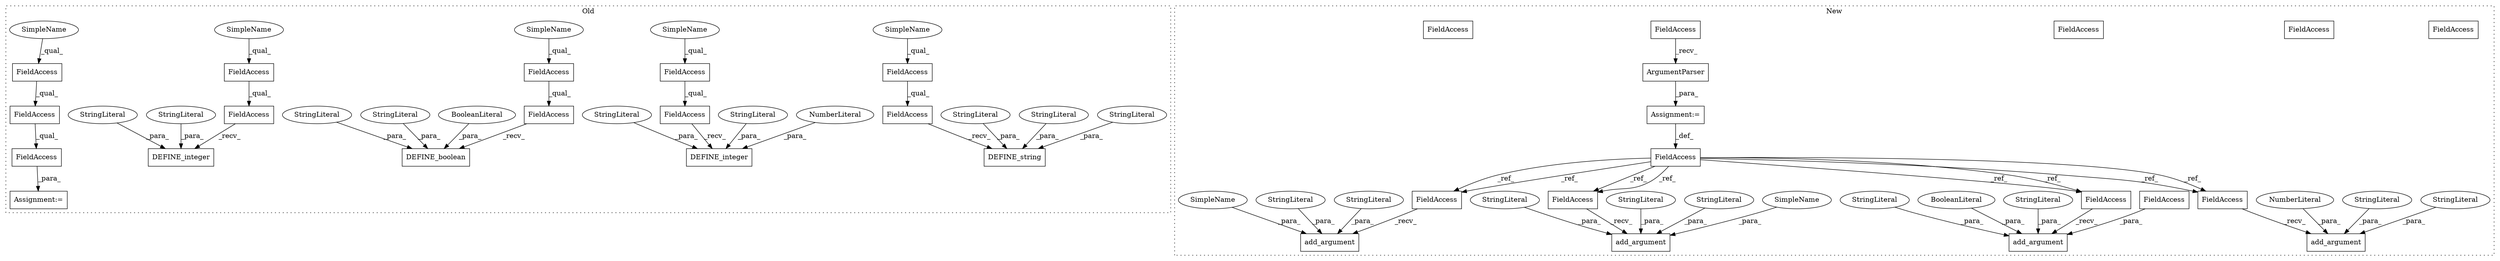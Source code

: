 digraph G {
subgraph cluster0 {
1 [label="DEFINE_integer" a="32" s="742,806" l="15,1" shape="box"];
4 [label="NumberLiteral" a="34" s="772" l="5" shape="ellipse"];
14 [label="FieldAccess" a="22" s="721" l="20" shape="box"];
15 [label="FieldAccess" a="22" s="721" l="14" shape="box"];
16 [label="FieldAccess" a="22" s="813" l="14" shape="box"];
17 [label="FieldAccess" a="22" s="813" l="20" shape="box"];
18 [label="DEFINE_boolean" a="32" s="834,898" l="15,1" shape="box"];
19 [label="FieldAccess" a="22" s="262" l="14" shape="box"];
20 [label="FieldAccess" a="22" s="262" l="20" shape="box"];
22 [label="FieldAccess" a="22" s="262" l="26" shape="box"];
23 [label="FieldAccess" a="22" s="498" l="14" shape="box"];
24 [label="FieldAccess" a="22" s="498" l="20" shape="box"];
25 [label="BooleanLiteral" a="9" s="860" l="5" shape="ellipse"];
27 [label="DEFINE_string" a="32" s="519,615" l="14,1" shape="box"];
31 [label="StringLiteral" a="45" s="571" l="44" shape="ellipse"];
32 [label="Assignment:=" a="7" s="261" l="1" shape="box"];
35 [label="StringLiteral" a="45" s="533" l="16" shape="ellipse"];
36 [label="StringLiteral" a="45" s="778" l="28" shape="ellipse"];
37 [label="StringLiteral" a="45" s="757" l="14" shape="ellipse"];
38 [label="StringLiteral" a="45" s="866" l="32" shape="ellipse"];
40 [label="StringLiteral" a="45" s="550" l="20" shape="ellipse"];
41 [label="StringLiteral" a="45" s="849" l="10" shape="ellipse"];
45 [label="FieldAccess" a="22" s="622" l="14" shape="box"];
46 [label="FieldAccess" a="22" s="622" l="20" shape="box"];
47 [label="DEFINE_integer" a="32" s="643,714" l="15,1" shape="box"];
50 [label="StringLiteral" a="45" s="686" l="28" shape="ellipse"];
51 [label="StringLiteral" a="45" s="658" l="20" shape="ellipse"];
52 [label="SimpleName" a="42" s="498" l="10" shape="ellipse"];
53 [label="SimpleName" a="42" s="813" l="10" shape="ellipse"];
54 [label="SimpleName" a="42" s="262" l="10" shape="ellipse"];
55 [label="SimpleName" a="42" s="721" l="10" shape="ellipse"];
56 [label="SimpleName" a="42" s="622" l="10" shape="ellipse"];
label = "Old";
style="dotted";
}
subgraph cluster1 {
2 [label="ArgumentParser" a="32" s="289" l="16" shape="box"];
3 [label="add_argument" a="32" s="318,409" l="13,1" shape="box"];
5 [label="FieldAccess" a="22" s="311" l="6" shape="box"];
6 [label="add_argument" a="32" s="719,787" l="13,1" shape="box"];
7 [label="NumberLiteral" a="34" s="753" l="5" shape="ellipse"];
8 [label="add_argument" a="32" s="801,870" l="13,1" shape="box"];
9 [label="FieldAccess" a="22" s="273" l="6" shape="box"];
10 [label="FieldAccess" a="22" s="503" l="6" shape="box"];
11 [label="FieldAccess" a="22" s="794" l="6" shape="box"];
12 [label="FieldAccess" a="22" s="827" l="4" shape="box"];
13 [label="FieldAccess" a="22" s="280" l="8" shape="box"];
21 [label="FieldAccess" a="22" s="712" l="6" shape="box"];
26 [label="BooleanLiteral" a="9" s="832" l="5" shape="ellipse"];
28 [label="StringLiteral" a="45" s="732" l="16" shape="ellipse"];
29 [label="StringLiteral" a="45" s="838" l="32" shape="ellipse"];
30 [label="StringLiteral" a="45" s="351" l="19" shape="ellipse"];
33 [label="Assignment:=" a="7" s="279" l="1" shape="box"];
34 [label="StringLiteral" a="45" s="814" l="12" shape="ellipse"];
39 [label="StringLiteral" a="45" s="759" l="28" shape="ellipse"];
42 [label="StringLiteral" a="45" s="331" l="12" shape="ellipse"];
43 [label="StringLiteral" a="45" s="371" l="38" shape="ellipse"];
44 [label="add_argument" a="32" s="510,614" l="13,1" shape="box"];
48 [label="StringLiteral" a="45" s="570" l="44" shape="ellipse"];
49 [label="StringLiteral" a="45" s="523" l="18" shape="ellipse"];
57 [label="FieldAccess" a="22" s="311" l="6" shape="box"];
58 [label="FieldAccess" a="22" s="503" l="6" shape="box"];
59 [label="FieldAccess" a="22" s="712" l="6" shape="box"];
60 [label="FieldAccess" a="22" s="794" l="6" shape="box"];
61 [label="SimpleName" a="42" s="542" l="6" shape="ellipse"];
62 [label="SimpleName" a="42" s="344" l="6" shape="ellipse"];
label = "New";
style="dotted";
}
2 -> 33 [label="_para_"];
4 -> 1 [label="_para_"];
7 -> 6 [label="_para_"];
9 -> 58 [label="_ref_"];
9 -> 59 [label="_ref_"];
9 -> 60 [label="_ref_"];
9 -> 60 [label="_ref_"];
9 -> 58 [label="_ref_"];
9 -> 57 [label="_ref_"];
9 -> 59 [label="_ref_"];
9 -> 57 [label="_ref_"];
12 -> 8 [label="_para_"];
13 -> 2 [label="_recv_"];
14 -> 1 [label="_recv_"];
15 -> 14 [label="_qual_"];
16 -> 17 [label="_qual_"];
17 -> 18 [label="_recv_"];
19 -> 20 [label="_qual_"];
20 -> 22 [label="_qual_"];
22 -> 32 [label="_para_"];
23 -> 24 [label="_qual_"];
24 -> 27 [label="_recv_"];
25 -> 18 [label="_para_"];
26 -> 8 [label="_para_"];
28 -> 6 [label="_para_"];
29 -> 8 [label="_para_"];
30 -> 3 [label="_para_"];
31 -> 27 [label="_para_"];
33 -> 9 [label="_def_"];
34 -> 8 [label="_para_"];
35 -> 27 [label="_para_"];
36 -> 1 [label="_para_"];
37 -> 1 [label="_para_"];
38 -> 18 [label="_para_"];
39 -> 6 [label="_para_"];
40 -> 27 [label="_para_"];
41 -> 18 [label="_para_"];
42 -> 3 [label="_para_"];
43 -> 3 [label="_para_"];
45 -> 46 [label="_qual_"];
46 -> 47 [label="_recv_"];
48 -> 44 [label="_para_"];
49 -> 44 [label="_para_"];
50 -> 47 [label="_para_"];
51 -> 47 [label="_para_"];
52 -> 23 [label="_qual_"];
53 -> 16 [label="_qual_"];
54 -> 19 [label="_qual_"];
55 -> 15 [label="_qual_"];
56 -> 45 [label="_qual_"];
57 -> 3 [label="_recv_"];
58 -> 44 [label="_recv_"];
59 -> 6 [label="_recv_"];
60 -> 8 [label="_recv_"];
61 -> 44 [label="_para_"];
62 -> 3 [label="_para_"];
}